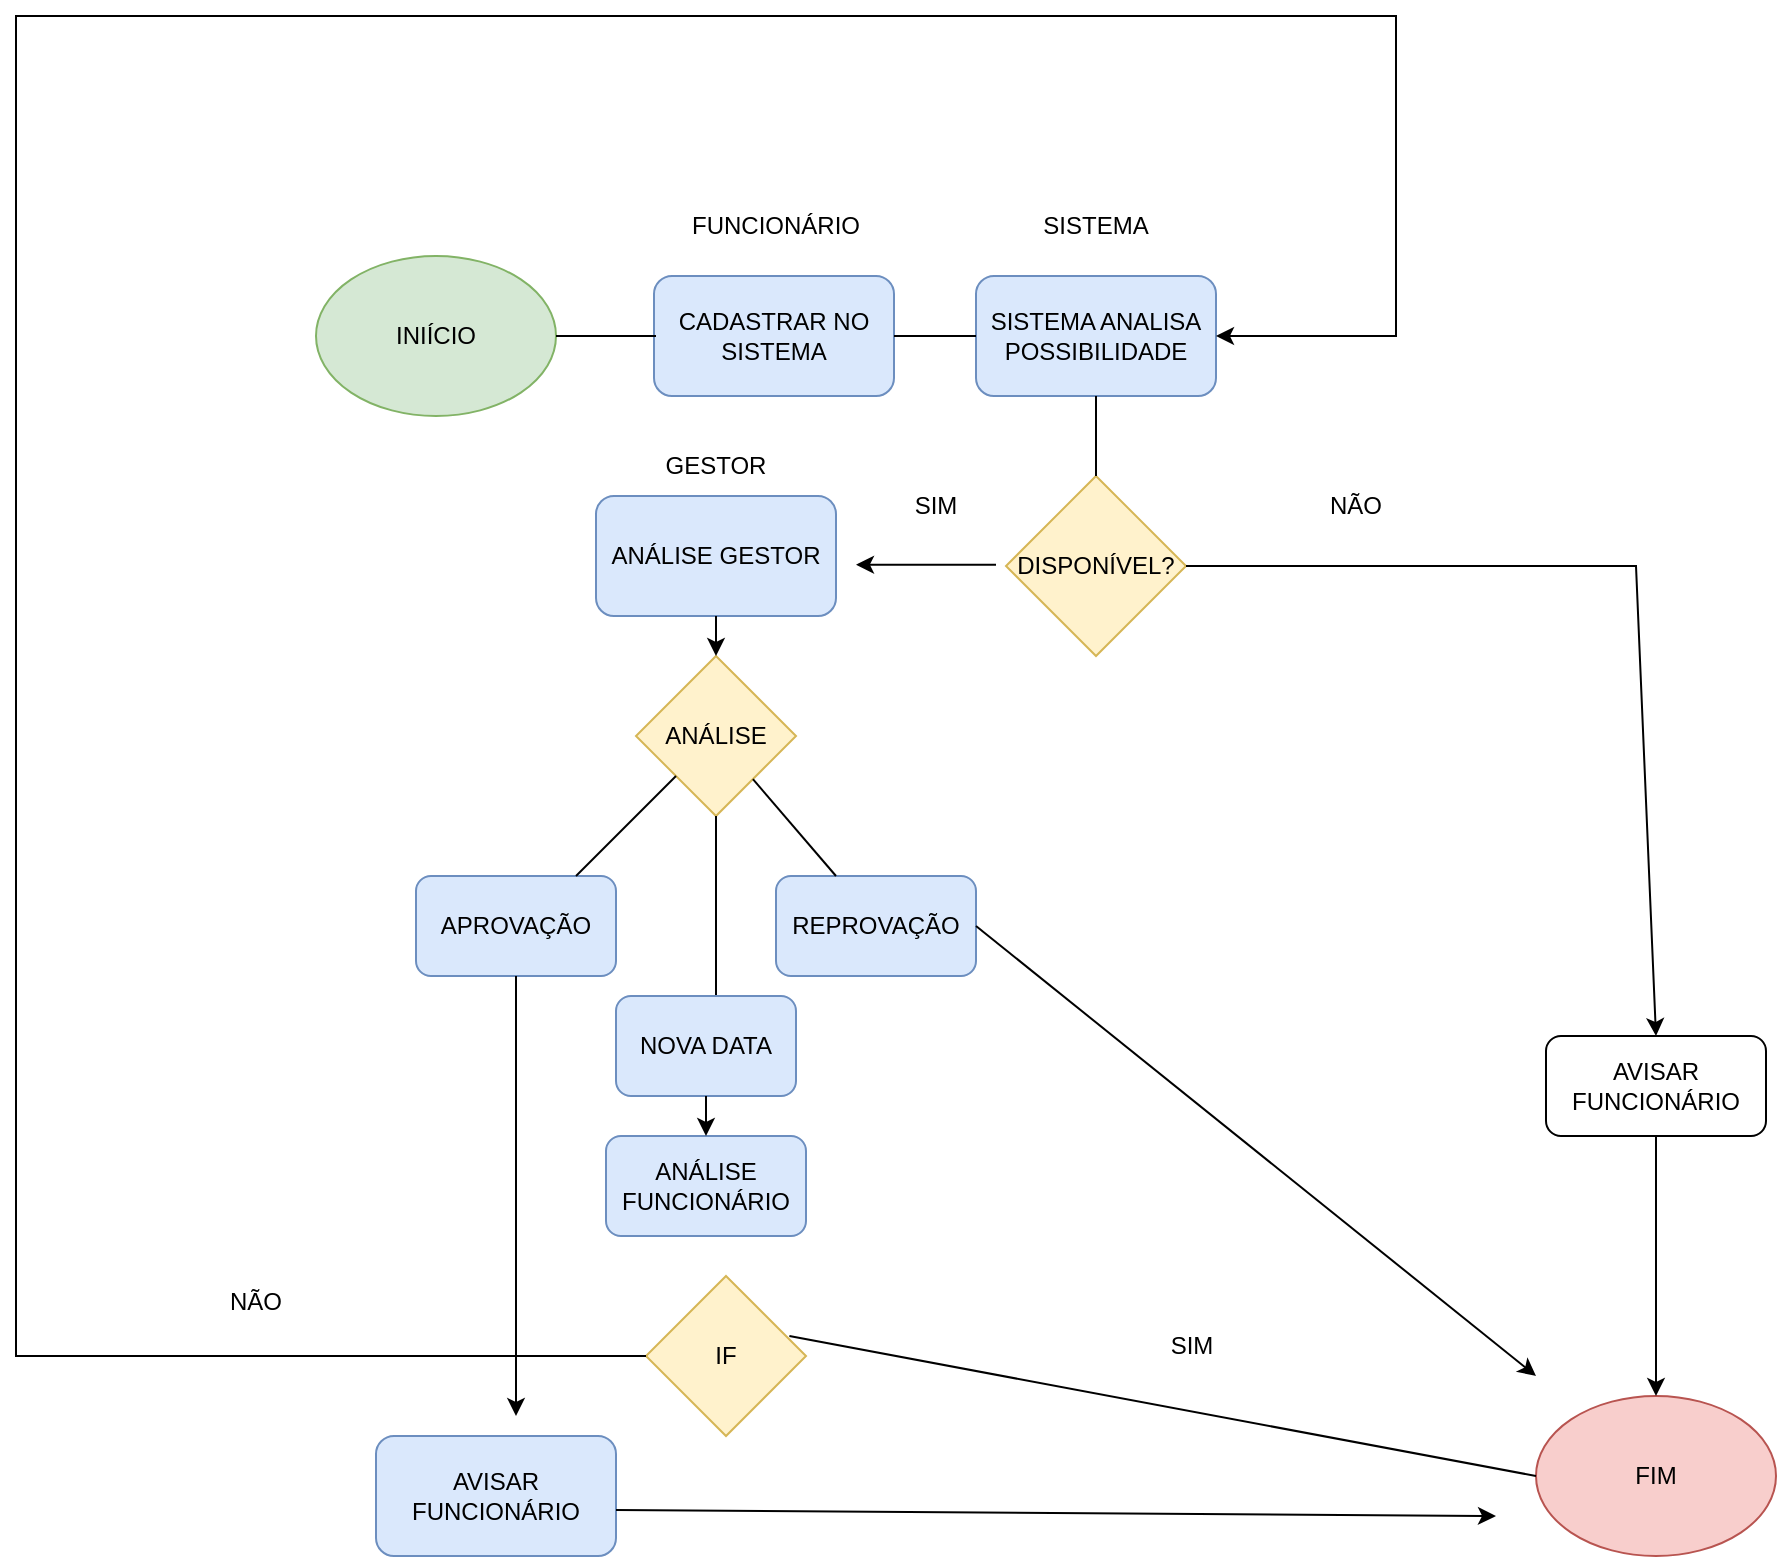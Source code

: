 <mxfile version="21.0.6" type="github">
  <diagram name="Página-1" id="0-LD1LzCzL5bvVhYsk46">
    <mxGraphModel dx="2000" dy="4166" grid="1" gridSize="10" guides="1" tooltips="1" connect="1" arrows="1" fold="1" page="1" pageScale="1" pageWidth="827" pageHeight="1169" math="0" shadow="0">
      <root>
        <mxCell id="0" />
        <mxCell id="1" parent="0" />
        <mxCell id="TdrqprHCFWcZWyo_ChsW-3" value="CADASTRAR NO SISTEMA" style="rounded=1;whiteSpace=wrap;html=1;fillColor=#dae8fc;strokeColor=#6c8ebf;" vertex="1" parent="1">
          <mxGeometry x="159" y="-2320" width="120" height="60" as="geometry" />
        </mxCell>
        <mxCell id="TdrqprHCFWcZWyo_ChsW-4" value="SISTEMA ANALISA POSSIBILIDADE" style="rounded=1;whiteSpace=wrap;html=1;fillColor=#dae8fc;strokeColor=#6c8ebf;" vertex="1" parent="1">
          <mxGeometry x="320" y="-2320" width="120" height="60" as="geometry" />
        </mxCell>
        <mxCell id="TdrqprHCFWcZWyo_ChsW-7" value="ANÁLISE GESTOR" style="rounded=1;whiteSpace=wrap;html=1;fillColor=#dae8fc;strokeColor=#6c8ebf;" vertex="1" parent="1">
          <mxGeometry x="130" y="-2210" width="120" height="60" as="geometry" />
        </mxCell>
        <mxCell id="TdrqprHCFWcZWyo_ChsW-10" value="FIM" style="ellipse;whiteSpace=wrap;html=1;fillColor=#f8cecc;strokeColor=#b85450;" vertex="1" parent="1">
          <mxGeometry x="600" y="-1760" width="120" height="80" as="geometry" />
        </mxCell>
        <mxCell id="TdrqprHCFWcZWyo_ChsW-11" value="INIÍCIO" style="ellipse;whiteSpace=wrap;html=1;fillColor=#d5e8d4;strokeColor=#82b366;" vertex="1" parent="1">
          <mxGeometry x="-10" y="-2330" width="120" height="80" as="geometry" />
        </mxCell>
        <mxCell id="TdrqprHCFWcZWyo_ChsW-12" value="ANÁLISE" style="rhombus;whiteSpace=wrap;html=1;fillColor=#fff2cc;strokeColor=#d6b656;" vertex="1" parent="1">
          <mxGeometry x="150" y="-2130" width="80" height="80" as="geometry" />
        </mxCell>
        <mxCell id="TdrqprHCFWcZWyo_ChsW-13" value="DISPONÍVEL?" style="rhombus;whiteSpace=wrap;html=1;fillColor=#fff2cc;strokeColor=#d6b656;" vertex="1" parent="1">
          <mxGeometry x="335" y="-2220" width="90" height="90" as="geometry" />
        </mxCell>
        <mxCell id="TdrqprHCFWcZWyo_ChsW-14" value="NÃO" style="text;html=1;strokeColor=none;fillColor=none;align=center;verticalAlign=middle;whiteSpace=wrap;rounded=0;" vertex="1" parent="1">
          <mxGeometry x="480" y="-2220" width="60" height="30" as="geometry" />
        </mxCell>
        <mxCell id="TdrqprHCFWcZWyo_ChsW-16" value="SIM" style="text;html=1;strokeColor=none;fillColor=none;align=center;verticalAlign=middle;whiteSpace=wrap;rounded=0;" vertex="1" parent="1">
          <mxGeometry x="270" y="-2220" width="60" height="30" as="geometry" />
        </mxCell>
        <mxCell id="TdrqprHCFWcZWyo_ChsW-18" value="APROVAÇÃO" style="rounded=1;whiteSpace=wrap;html=1;fillColor=#dae8fc;strokeColor=#6c8ebf;" vertex="1" parent="1">
          <mxGeometry x="40" y="-2020" width="100" height="50" as="geometry" />
        </mxCell>
        <mxCell id="TdrqprHCFWcZWyo_ChsW-20" value="REPROVAÇÃO" style="rounded=1;whiteSpace=wrap;html=1;fillColor=#dae8fc;strokeColor=#6c8ebf;" vertex="1" parent="1">
          <mxGeometry x="220" y="-2020" width="100" height="50" as="geometry" />
        </mxCell>
        <mxCell id="TdrqprHCFWcZWyo_ChsW-21" value="" style="endArrow=none;html=1;rounded=0;" edge="1" parent="1" target="TdrqprHCFWcZWyo_ChsW-12">
          <mxGeometry width="50" height="50" relative="1" as="geometry">
            <mxPoint x="250" y="-2020" as="sourcePoint" />
            <mxPoint x="300" y="-2070" as="targetPoint" />
          </mxGeometry>
        </mxCell>
        <mxCell id="TdrqprHCFWcZWyo_ChsW-22" value="" style="endArrow=none;html=1;rounded=0;" edge="1" parent="1">
          <mxGeometry width="50" height="50" relative="1" as="geometry">
            <mxPoint x="120" y="-2020" as="sourcePoint" />
            <mxPoint x="170" y="-2070" as="targetPoint" />
          </mxGeometry>
        </mxCell>
        <mxCell id="TdrqprHCFWcZWyo_ChsW-23" value="" style="endArrow=none;html=1;rounded=0;entryX=0.5;entryY=1;entryDx=0;entryDy=0;" edge="1" parent="1" target="TdrqprHCFWcZWyo_ChsW-12">
          <mxGeometry width="50" height="50" relative="1" as="geometry">
            <mxPoint x="190" y="-1960" as="sourcePoint" />
            <mxPoint x="210" y="-2010" as="targetPoint" />
          </mxGeometry>
        </mxCell>
        <mxCell id="TdrqprHCFWcZWyo_ChsW-24" value="NOVA DATA" style="rounded=1;whiteSpace=wrap;html=1;fillColor=#dae8fc;strokeColor=#6c8ebf;" vertex="1" parent="1">
          <mxGeometry x="140" y="-1960" width="90" height="50" as="geometry" />
        </mxCell>
        <mxCell id="TdrqprHCFWcZWyo_ChsW-27" value="IF" style="rhombus;whiteSpace=wrap;html=1;fillColor=#fff2cc;strokeColor=#d6b656;" vertex="1" parent="1">
          <mxGeometry x="155" y="-1820" width="80" height="80" as="geometry" />
        </mxCell>
        <mxCell id="TdrqprHCFWcZWyo_ChsW-28" value="ANÁLISE FUNCIONÁRIO" style="rounded=1;whiteSpace=wrap;html=1;fillColor=#dae8fc;strokeColor=#6c8ebf;" vertex="1" parent="1">
          <mxGeometry x="135" y="-1890" width="100" height="50" as="geometry" />
        </mxCell>
        <mxCell id="TdrqprHCFWcZWyo_ChsW-31" value="NÃO" style="text;html=1;strokeColor=none;fillColor=none;align=center;verticalAlign=middle;whiteSpace=wrap;rounded=0;" vertex="1" parent="1">
          <mxGeometry x="-100" y="-1830" width="120" height="45" as="geometry" />
        </mxCell>
        <mxCell id="TdrqprHCFWcZWyo_ChsW-32" value="" style="endArrow=none;html=1;rounded=0;entryX=0;entryY=0.5;entryDx=0;entryDy=0;exitX=0.896;exitY=0.375;exitDx=0;exitDy=0;exitPerimeter=0;" edge="1" parent="1" source="TdrqprHCFWcZWyo_ChsW-27" target="TdrqprHCFWcZWyo_ChsW-10">
          <mxGeometry width="50" height="50" relative="1" as="geometry">
            <mxPoint x="390" y="-1710" as="sourcePoint" />
            <mxPoint x="440" y="-1760" as="targetPoint" />
          </mxGeometry>
        </mxCell>
        <mxCell id="TdrqprHCFWcZWyo_ChsW-33" value="FUNCIONÁRIO" style="text;html=1;strokeColor=none;fillColor=none;align=center;verticalAlign=middle;whiteSpace=wrap;rounded=0;" vertex="1" parent="1">
          <mxGeometry x="190" y="-2360" width="60" height="30" as="geometry" />
        </mxCell>
        <mxCell id="TdrqprHCFWcZWyo_ChsW-34" value="GESTOR" style="text;html=1;strokeColor=none;fillColor=none;align=center;verticalAlign=middle;whiteSpace=wrap;rounded=0;" vertex="1" parent="1">
          <mxGeometry x="160" y="-2240" width="60" height="30" as="geometry" />
        </mxCell>
        <mxCell id="TdrqprHCFWcZWyo_ChsW-36" value="SIM" style="text;html=1;strokeColor=none;fillColor=none;align=center;verticalAlign=middle;whiteSpace=wrap;rounded=0;" vertex="1" parent="1">
          <mxGeometry x="370" y="-1810" width="116" height="50" as="geometry" />
        </mxCell>
        <mxCell id="TdrqprHCFWcZWyo_ChsW-37" value="" style="endArrow=none;html=1;rounded=0;exitX=1;exitY=0.5;exitDx=0;exitDy=0;" edge="1" parent="1" source="TdrqprHCFWcZWyo_ChsW-11">
          <mxGeometry width="50" height="50" relative="1" as="geometry">
            <mxPoint x="110" y="-2240" as="sourcePoint" />
            <mxPoint x="160" y="-2290" as="targetPoint" />
          </mxGeometry>
        </mxCell>
        <mxCell id="TdrqprHCFWcZWyo_ChsW-38" value="" style="endArrow=none;html=1;rounded=0;exitX=1;exitY=0.5;exitDx=0;exitDy=0;" edge="1" parent="1" source="TdrqprHCFWcZWyo_ChsW-3">
          <mxGeometry width="50" height="50" relative="1" as="geometry">
            <mxPoint x="270" y="-2240" as="sourcePoint" />
            <mxPoint x="320" y="-2290" as="targetPoint" />
          </mxGeometry>
        </mxCell>
        <mxCell id="TdrqprHCFWcZWyo_ChsW-39" value="" style="endArrow=none;html=1;rounded=0;exitX=0.5;exitY=0;exitDx=0;exitDy=0;entryX=0.5;entryY=1;entryDx=0;entryDy=0;" edge="1" parent="1" source="TdrqprHCFWcZWyo_ChsW-13" target="TdrqprHCFWcZWyo_ChsW-4">
          <mxGeometry width="50" height="50" relative="1" as="geometry">
            <mxPoint x="340" y="-2210" as="sourcePoint" />
            <mxPoint x="390" y="-2260" as="targetPoint" />
          </mxGeometry>
        </mxCell>
        <mxCell id="TdrqprHCFWcZWyo_ChsW-40" value="" style="endArrow=classic;html=1;rounded=0;exitX=1;exitY=0.5;exitDx=0;exitDy=0;" edge="1" parent="1" source="TdrqprHCFWcZWyo_ChsW-20">
          <mxGeometry width="50" height="50" relative="1" as="geometry">
            <mxPoint x="370" y="-1880" as="sourcePoint" />
            <mxPoint x="600" y="-1770" as="targetPoint" />
            <Array as="points" />
          </mxGeometry>
        </mxCell>
        <mxCell id="TdrqprHCFWcZWyo_ChsW-43" value="SISTEMA" style="text;html=1;strokeColor=none;fillColor=none;align=center;verticalAlign=middle;whiteSpace=wrap;rounded=0;" vertex="1" parent="1">
          <mxGeometry x="342" y="-2365" width="76" height="40" as="geometry" />
        </mxCell>
        <mxCell id="TdrqprHCFWcZWyo_ChsW-44" value="AVISAR FUNCIONÁRIO" style="rounded=1;whiteSpace=wrap;html=1;" vertex="1" parent="1">
          <mxGeometry x="605" y="-1940" width="110" height="50" as="geometry" />
        </mxCell>
        <mxCell id="TdrqprHCFWcZWyo_ChsW-45" value="" style="endArrow=classic;html=1;rounded=0;exitX=1;exitY=0.5;exitDx=0;exitDy=0;entryX=0.5;entryY=0;entryDx=0;entryDy=0;" edge="1" parent="1" source="TdrqprHCFWcZWyo_ChsW-13" target="TdrqprHCFWcZWyo_ChsW-44">
          <mxGeometry width="50" height="50" relative="1" as="geometry">
            <mxPoint x="480" y="-2140" as="sourcePoint" />
            <mxPoint x="530" y="-2190" as="targetPoint" />
            <Array as="points">
              <mxPoint x="650" y="-2175" />
            </Array>
          </mxGeometry>
        </mxCell>
        <mxCell id="TdrqprHCFWcZWyo_ChsW-47" value="" style="endArrow=classic;html=1;rounded=0;entryX=0.5;entryY=0;entryDx=0;entryDy=0;exitX=0.5;exitY=1;exitDx=0;exitDy=0;" edge="1" parent="1" source="TdrqprHCFWcZWyo_ChsW-44" target="TdrqprHCFWcZWyo_ChsW-10">
          <mxGeometry width="50" height="50" relative="1" as="geometry">
            <mxPoint x="370" y="-1890" as="sourcePoint" />
            <mxPoint x="420" y="-1940" as="targetPoint" />
          </mxGeometry>
        </mxCell>
        <mxCell id="TdrqprHCFWcZWyo_ChsW-48" value="" style="endArrow=classic;html=1;rounded=0;" edge="1" parent="1">
          <mxGeometry width="50" height="50" relative="1" as="geometry">
            <mxPoint x="330" y="-2175.67" as="sourcePoint" />
            <mxPoint x="260" y="-2175.67" as="targetPoint" />
          </mxGeometry>
        </mxCell>
        <mxCell id="TdrqprHCFWcZWyo_ChsW-49" value="" style="endArrow=classic;html=1;rounded=0;entryX=0.5;entryY=0;entryDx=0;entryDy=0;exitX=0.5;exitY=1;exitDx=0;exitDy=0;" edge="1" parent="1" source="TdrqprHCFWcZWyo_ChsW-7" target="TdrqprHCFWcZWyo_ChsW-12">
          <mxGeometry width="50" height="50" relative="1" as="geometry">
            <mxPoint x="370" y="-2030" as="sourcePoint" />
            <mxPoint x="420" y="-2080" as="targetPoint" />
          </mxGeometry>
        </mxCell>
        <mxCell id="TdrqprHCFWcZWyo_ChsW-50" value="AVISAR FUNCIONÁRIO" style="rounded=1;whiteSpace=wrap;html=1;fillColor=#dae8fc;strokeColor=#6c8ebf;" vertex="1" parent="1">
          <mxGeometry x="20" y="-1740" width="120" height="60" as="geometry" />
        </mxCell>
        <mxCell id="TdrqprHCFWcZWyo_ChsW-51" value="" style="endArrow=classic;html=1;rounded=0;exitX=0.5;exitY=1;exitDx=0;exitDy=0;" edge="1" parent="1" source="TdrqprHCFWcZWyo_ChsW-18">
          <mxGeometry width="50" height="50" relative="1" as="geometry">
            <mxPoint x="65" y="-1870" as="sourcePoint" />
            <mxPoint x="90" y="-1750" as="targetPoint" />
          </mxGeometry>
        </mxCell>
        <mxCell id="TdrqprHCFWcZWyo_ChsW-52" value="" style="endArrow=classic;html=1;rounded=0;" edge="1" parent="1">
          <mxGeometry width="50" height="50" relative="1" as="geometry">
            <mxPoint x="140" y="-1703" as="sourcePoint" />
            <mxPoint x="580" y="-1700" as="targetPoint" />
          </mxGeometry>
        </mxCell>
        <mxCell id="TdrqprHCFWcZWyo_ChsW-53" value="" style="endArrow=classic;html=1;rounded=0;exitX=0;exitY=0.5;exitDx=0;exitDy=0;entryX=1;entryY=0.5;entryDx=0;entryDy=0;" edge="1" parent="1" source="TdrqprHCFWcZWyo_ChsW-27" target="TdrqprHCFWcZWyo_ChsW-4">
          <mxGeometry width="50" height="50" relative="1" as="geometry">
            <mxPoint x="370" y="-1900" as="sourcePoint" />
            <mxPoint x="-150" y="-2460" as="targetPoint" />
            <Array as="points">
              <mxPoint x="-160" y="-1780" />
              <mxPoint x="-160" y="-1910" />
              <mxPoint x="-160" y="-2450" />
              <mxPoint x="530" y="-2450" />
              <mxPoint x="530" y="-2290" />
            </Array>
          </mxGeometry>
        </mxCell>
        <mxCell id="TdrqprHCFWcZWyo_ChsW-55" value="" style="endArrow=classic;html=1;rounded=0;entryX=0.5;entryY=0;entryDx=0;entryDy=0;exitX=0.5;exitY=1;exitDx=0;exitDy=0;" edge="1" parent="1" source="TdrqprHCFWcZWyo_ChsW-24" target="TdrqprHCFWcZWyo_ChsW-28">
          <mxGeometry width="50" height="50" relative="1" as="geometry">
            <mxPoint x="370" y="-1850" as="sourcePoint" />
            <mxPoint x="420" y="-1900" as="targetPoint" />
          </mxGeometry>
        </mxCell>
      </root>
    </mxGraphModel>
  </diagram>
</mxfile>
